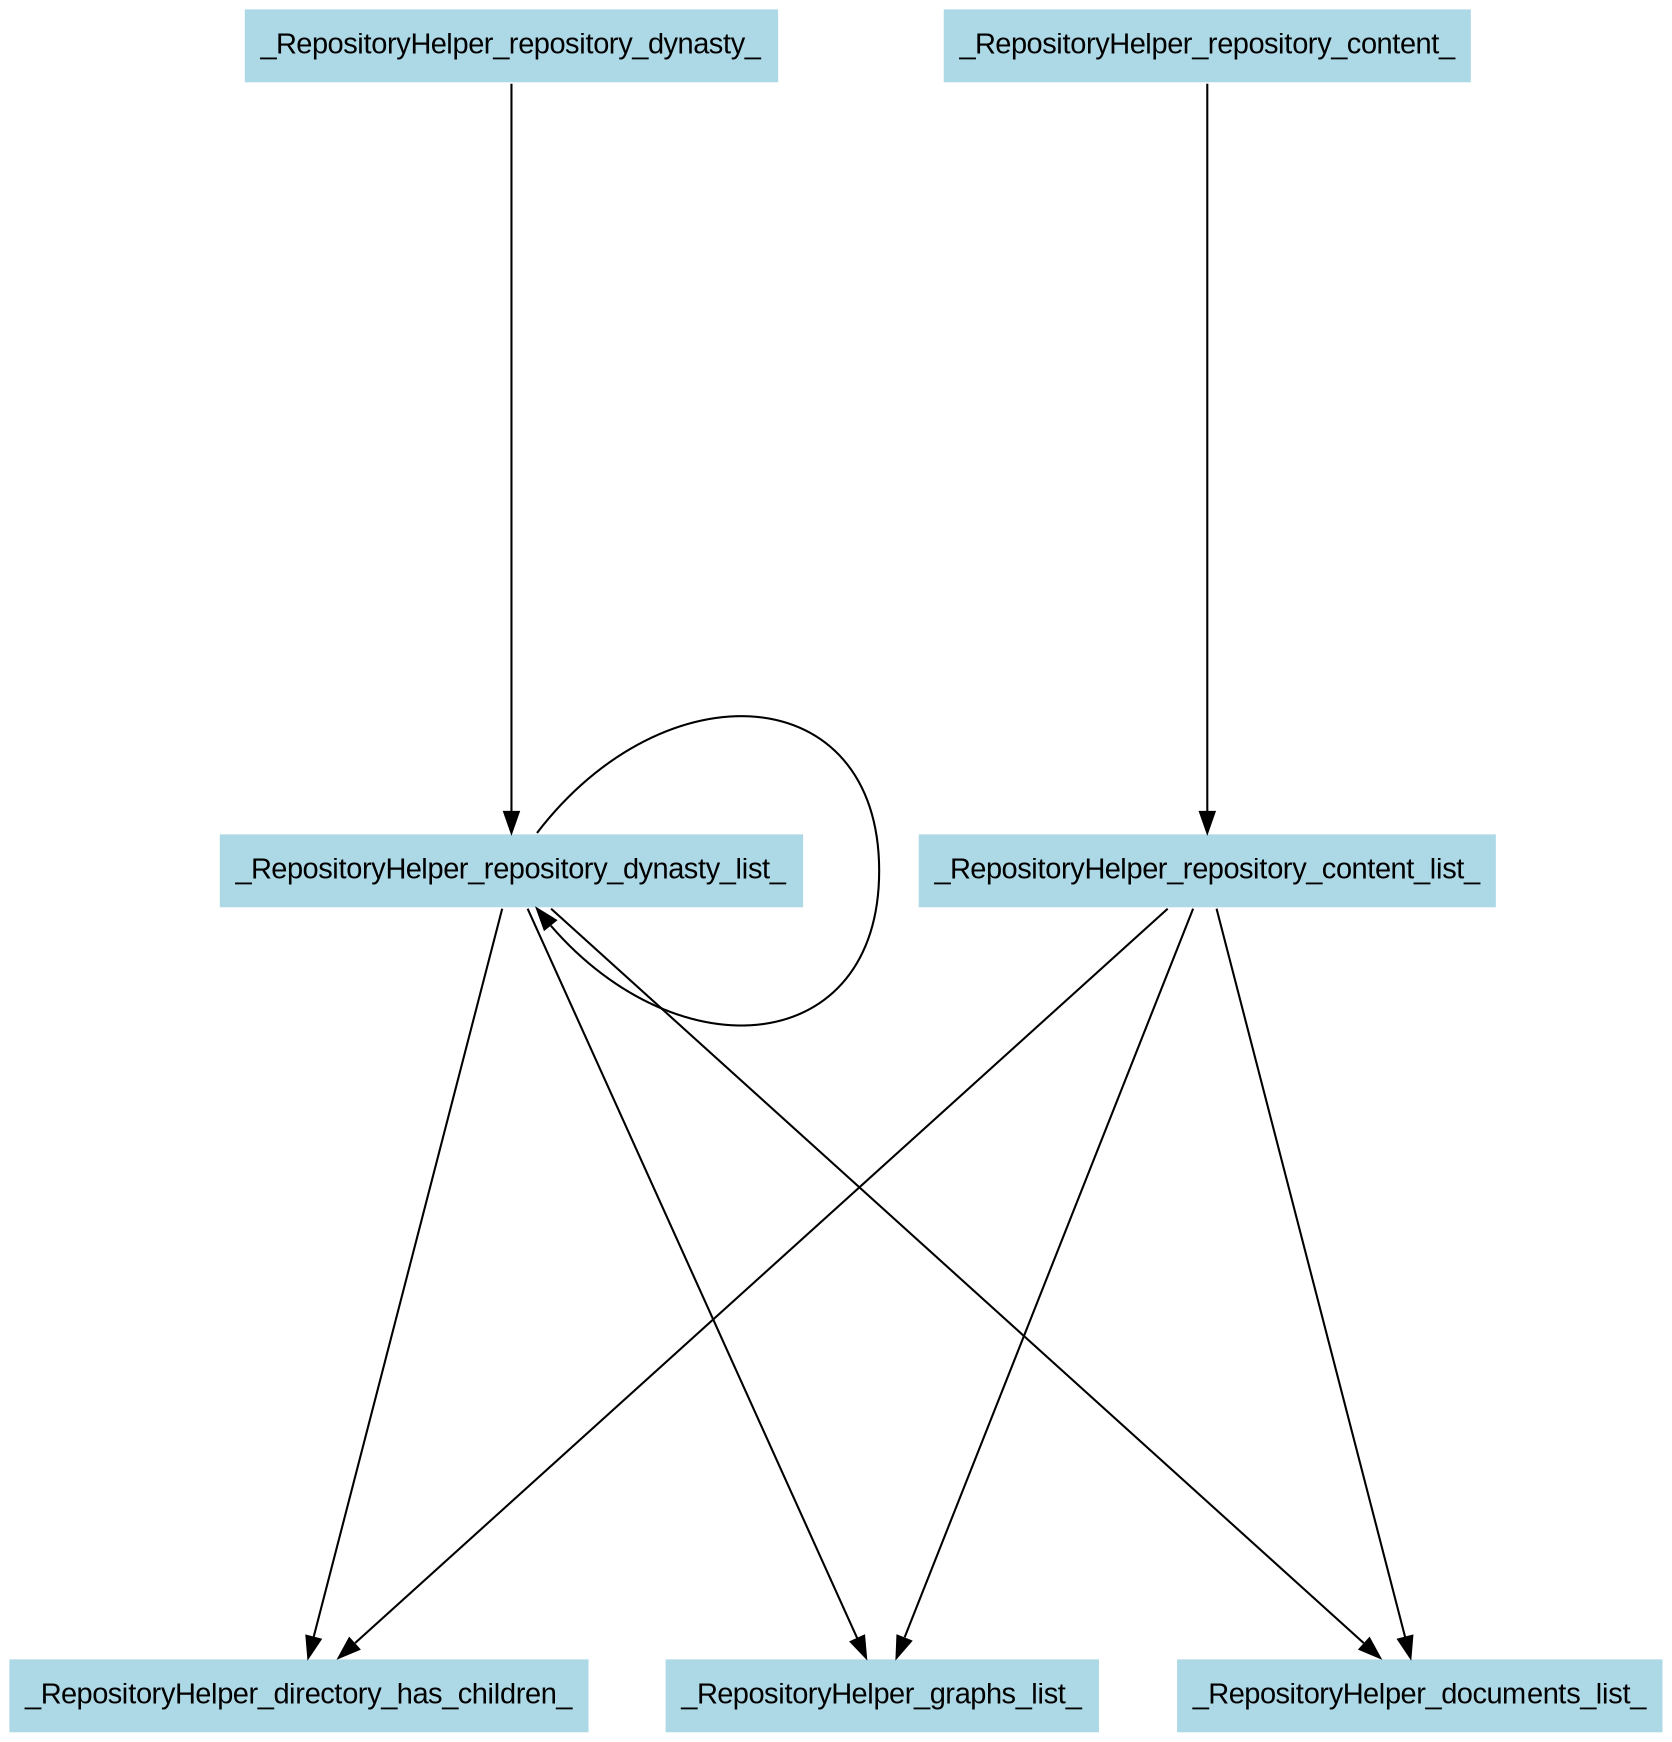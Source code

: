 digraph CallGraph {
ranksep=5;
nodesep=0.5;
node [fontname=Arial];
edge [fontname=Arial];
_RepositoryHelper_repository_dynasty_ -> _RepositoryHelper_repository_dynasty_list_;
_RepositoryHelper_repository_dynasty_ [shape=box, style=filled, fillcolor=lightblue  , color=white];
_RepositoryHelper_repository_dynasty_list_ [shape=box, style=filled, fillcolor=lightblue  , color=white];
_RepositoryHelper_repository_content_ -> _RepositoryHelper_repository_content_list_;
_RepositoryHelper_repository_content_ [shape=box, style=filled, fillcolor=lightblue  , color=white];
_RepositoryHelper_repository_content_list_ [shape=box, style=filled, fillcolor=lightblue  , color=white];
_RepositoryHelper_repository_dynasty_list_ -> _RepositoryHelper_directory_has_children_;
_RepositoryHelper_directory_has_children_ [shape=box, style=filled, fillcolor=lightblue  , color=white];
_RepositoryHelper_repository_dynasty_list_ -> _RepositoryHelper_repository_dynasty_list_;
_RepositoryHelper_repository_dynasty_list_ -> _RepositoryHelper_graphs_list_;
_RepositoryHelper_graphs_list_ [shape=box, style=filled, fillcolor=lightblue  , color=white];
_RepositoryHelper_repository_dynasty_list_ -> _RepositoryHelper_documents_list_;
_RepositoryHelper_documents_list_ [shape=box, style=filled, fillcolor=lightblue  , color=white];
_RepositoryHelper_repository_content_list_ -> _RepositoryHelper_graphs_list_;
_RepositoryHelper_repository_content_list_ -> _RepositoryHelper_documents_list_;
_RepositoryHelper_repository_content_list_ -> _RepositoryHelper_directory_has_children_;
}
